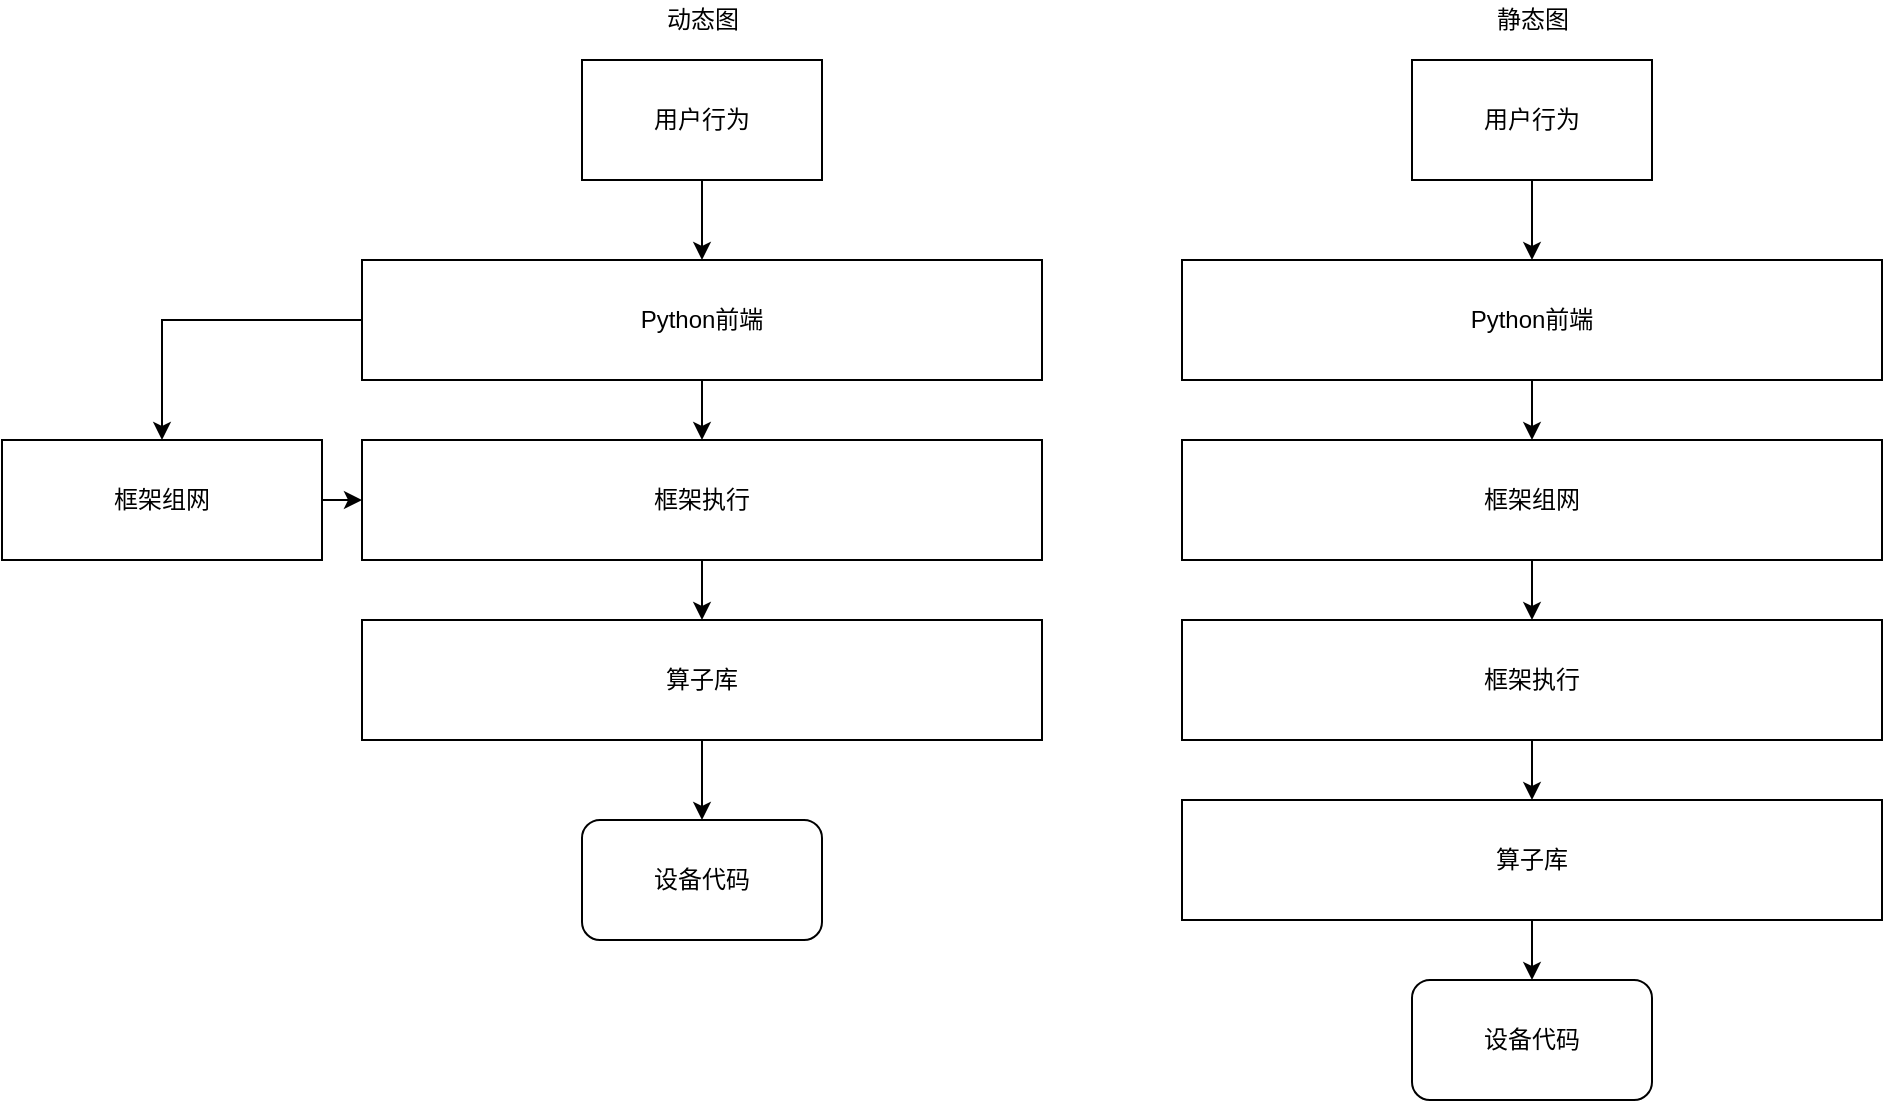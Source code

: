 <mxfile version="15.8.3" type="github">
  <diagram id="xG8PhJohD_fU5yrXdFf2" name="Page-1">
    <mxGraphModel dx="2066" dy="769" grid="1" gridSize="10" guides="1" tooltips="1" connect="1" arrows="1" fold="1" page="1" pageScale="1" pageWidth="850" pageHeight="1100" math="0" shadow="0">
      <root>
        <mxCell id="0" />
        <mxCell id="1" parent="0" />
        <mxCell id="lA8fWIrQMh2K0Fexk488-7" style="edgeStyle=orthogonalEdgeStyle;rounded=0;orthogonalLoop=1;jettySize=auto;html=1;exitX=0.5;exitY=1;exitDx=0;exitDy=0;" edge="1" parent="1" source="lA8fWIrQMh2K0Fexk488-1" target="lA8fWIrQMh2K0Fexk488-3">
          <mxGeometry relative="1" as="geometry" />
        </mxCell>
        <mxCell id="lA8fWIrQMh2K0Fexk488-1" value="用户行为" style="rounded=0;whiteSpace=wrap;html=1;" vertex="1" parent="1">
          <mxGeometry x="360" y="80" width="120" height="60" as="geometry" />
        </mxCell>
        <mxCell id="lA8fWIrQMh2K0Fexk488-2" value="设备代码" style="rounded=1;whiteSpace=wrap;html=1;" vertex="1" parent="1">
          <mxGeometry x="360" y="460" width="120" height="60" as="geometry" />
        </mxCell>
        <mxCell id="lA8fWIrQMh2K0Fexk488-8" style="edgeStyle=orthogonalEdgeStyle;rounded=0;orthogonalLoop=1;jettySize=auto;html=1;exitX=0.5;exitY=1;exitDx=0;exitDy=0;" edge="1" parent="1" source="lA8fWIrQMh2K0Fexk488-3" target="lA8fWIrQMh2K0Fexk488-4">
          <mxGeometry relative="1" as="geometry" />
        </mxCell>
        <mxCell id="lA8fWIrQMh2K0Fexk488-29" style="edgeStyle=orthogonalEdgeStyle;rounded=0;orthogonalLoop=1;jettySize=auto;html=1;exitX=0;exitY=0.5;exitDx=0;exitDy=0;entryX=0.5;entryY=0;entryDx=0;entryDy=0;" edge="1" parent="1" source="lA8fWIrQMh2K0Fexk488-3" target="lA8fWIrQMh2K0Fexk488-28">
          <mxGeometry relative="1" as="geometry" />
        </mxCell>
        <mxCell id="lA8fWIrQMh2K0Fexk488-3" value="Python前端" style="rounded=0;whiteSpace=wrap;html=1;" vertex="1" parent="1">
          <mxGeometry x="250" y="180" width="340" height="60" as="geometry" />
        </mxCell>
        <mxCell id="lA8fWIrQMh2K0Fexk488-9" style="edgeStyle=orthogonalEdgeStyle;rounded=0;orthogonalLoop=1;jettySize=auto;html=1;exitX=0.5;exitY=1;exitDx=0;exitDy=0;entryX=0.5;entryY=0;entryDx=0;entryDy=0;" edge="1" parent="1" source="lA8fWIrQMh2K0Fexk488-4" target="lA8fWIrQMh2K0Fexk488-5">
          <mxGeometry relative="1" as="geometry" />
        </mxCell>
        <mxCell id="lA8fWIrQMh2K0Fexk488-4" value="框架执行" style="rounded=0;whiteSpace=wrap;html=1;" vertex="1" parent="1">
          <mxGeometry x="250" y="270" width="340" height="60" as="geometry" />
        </mxCell>
        <mxCell id="lA8fWIrQMh2K0Fexk488-10" style="edgeStyle=orthogonalEdgeStyle;rounded=0;orthogonalLoop=1;jettySize=auto;html=1;exitX=0.5;exitY=1;exitDx=0;exitDy=0;" edge="1" parent="1" source="lA8fWIrQMh2K0Fexk488-5" target="lA8fWIrQMh2K0Fexk488-2">
          <mxGeometry relative="1" as="geometry" />
        </mxCell>
        <mxCell id="lA8fWIrQMh2K0Fexk488-5" value="算子库" style="rounded=0;whiteSpace=wrap;html=1;" vertex="1" parent="1">
          <mxGeometry x="250" y="360" width="340" height="60" as="geometry" />
        </mxCell>
        <mxCell id="lA8fWIrQMh2K0Fexk488-16" style="edgeStyle=orthogonalEdgeStyle;rounded=0;orthogonalLoop=1;jettySize=auto;html=1;exitX=0.5;exitY=1;exitDx=0;exitDy=0;" edge="1" parent="1" source="lA8fWIrQMh2K0Fexk488-11" target="lA8fWIrQMh2K0Fexk488-12">
          <mxGeometry relative="1" as="geometry" />
        </mxCell>
        <mxCell id="lA8fWIrQMh2K0Fexk488-11" value="用户行为" style="rounded=0;whiteSpace=wrap;html=1;" vertex="1" parent="1">
          <mxGeometry x="775" y="80" width="120" height="60" as="geometry" />
        </mxCell>
        <mxCell id="lA8fWIrQMh2K0Fexk488-17" style="edgeStyle=orthogonalEdgeStyle;rounded=0;orthogonalLoop=1;jettySize=auto;html=1;exitX=0.5;exitY=1;exitDx=0;exitDy=0;" edge="1" parent="1" source="lA8fWIrQMh2K0Fexk488-12" target="lA8fWIrQMh2K0Fexk488-13">
          <mxGeometry relative="1" as="geometry" />
        </mxCell>
        <mxCell id="lA8fWIrQMh2K0Fexk488-12" value="Python前端" style="rounded=0;whiteSpace=wrap;html=1;" vertex="1" parent="1">
          <mxGeometry x="660" y="180" width="350" height="60" as="geometry" />
        </mxCell>
        <mxCell id="lA8fWIrQMh2K0Fexk488-18" style="edgeStyle=orthogonalEdgeStyle;rounded=0;orthogonalLoop=1;jettySize=auto;html=1;exitX=0.5;exitY=1;exitDx=0;exitDy=0;" edge="1" parent="1" source="lA8fWIrQMh2K0Fexk488-13" target="lA8fWIrQMh2K0Fexk488-14">
          <mxGeometry relative="1" as="geometry" />
        </mxCell>
        <mxCell id="lA8fWIrQMh2K0Fexk488-13" value="框架组网" style="rounded=0;whiteSpace=wrap;html=1;" vertex="1" parent="1">
          <mxGeometry x="660" y="270" width="350" height="60" as="geometry" />
        </mxCell>
        <mxCell id="lA8fWIrQMh2K0Fexk488-19" style="edgeStyle=orthogonalEdgeStyle;rounded=0;orthogonalLoop=1;jettySize=auto;html=1;exitX=0.5;exitY=1;exitDx=0;exitDy=0;" edge="1" parent="1" source="lA8fWIrQMh2K0Fexk488-14" target="lA8fWIrQMh2K0Fexk488-15">
          <mxGeometry relative="1" as="geometry" />
        </mxCell>
        <mxCell id="lA8fWIrQMh2K0Fexk488-14" value="框架执行" style="rounded=0;whiteSpace=wrap;html=1;" vertex="1" parent="1">
          <mxGeometry x="660" y="360" width="350" height="60" as="geometry" />
        </mxCell>
        <mxCell id="lA8fWIrQMh2K0Fexk488-22" style="edgeStyle=orthogonalEdgeStyle;rounded=0;orthogonalLoop=1;jettySize=auto;html=1;exitX=0.5;exitY=1;exitDx=0;exitDy=0;" edge="1" parent="1" source="lA8fWIrQMh2K0Fexk488-15" target="lA8fWIrQMh2K0Fexk488-21">
          <mxGeometry relative="1" as="geometry" />
        </mxCell>
        <mxCell id="lA8fWIrQMh2K0Fexk488-15" value="算子库" style="rounded=0;whiteSpace=wrap;html=1;" vertex="1" parent="1">
          <mxGeometry x="660" y="450" width="350" height="60" as="geometry" />
        </mxCell>
        <mxCell id="lA8fWIrQMh2K0Fexk488-21" value="设备代码" style="rounded=1;whiteSpace=wrap;html=1;" vertex="1" parent="1">
          <mxGeometry x="775" y="540" width="120" height="60" as="geometry" />
        </mxCell>
        <mxCell id="lA8fWIrQMh2K0Fexk488-23" value="动态图" style="text;html=1;align=center;verticalAlign=middle;resizable=0;points=[];autosize=1;strokeColor=none;fillColor=none;" vertex="1" parent="1">
          <mxGeometry x="395" y="50" width="50" height="20" as="geometry" />
        </mxCell>
        <mxCell id="lA8fWIrQMh2K0Fexk488-24" value="静态图" style="text;html=1;align=center;verticalAlign=middle;resizable=0;points=[];autosize=1;strokeColor=none;fillColor=none;" vertex="1" parent="1">
          <mxGeometry x="810" y="50" width="50" height="20" as="geometry" />
        </mxCell>
        <mxCell id="lA8fWIrQMh2K0Fexk488-33" style="edgeStyle=orthogonalEdgeStyle;rounded=0;orthogonalLoop=1;jettySize=auto;html=1;exitX=1;exitY=0.5;exitDx=0;exitDy=0;entryX=0;entryY=0.5;entryDx=0;entryDy=0;" edge="1" parent="1" source="lA8fWIrQMh2K0Fexk488-28" target="lA8fWIrQMh2K0Fexk488-4">
          <mxGeometry relative="1" as="geometry" />
        </mxCell>
        <mxCell id="lA8fWIrQMh2K0Fexk488-28" value="框架组网" style="rounded=0;whiteSpace=wrap;html=1;" vertex="1" parent="1">
          <mxGeometry x="70" y="270" width="160" height="60" as="geometry" />
        </mxCell>
      </root>
    </mxGraphModel>
  </diagram>
</mxfile>
